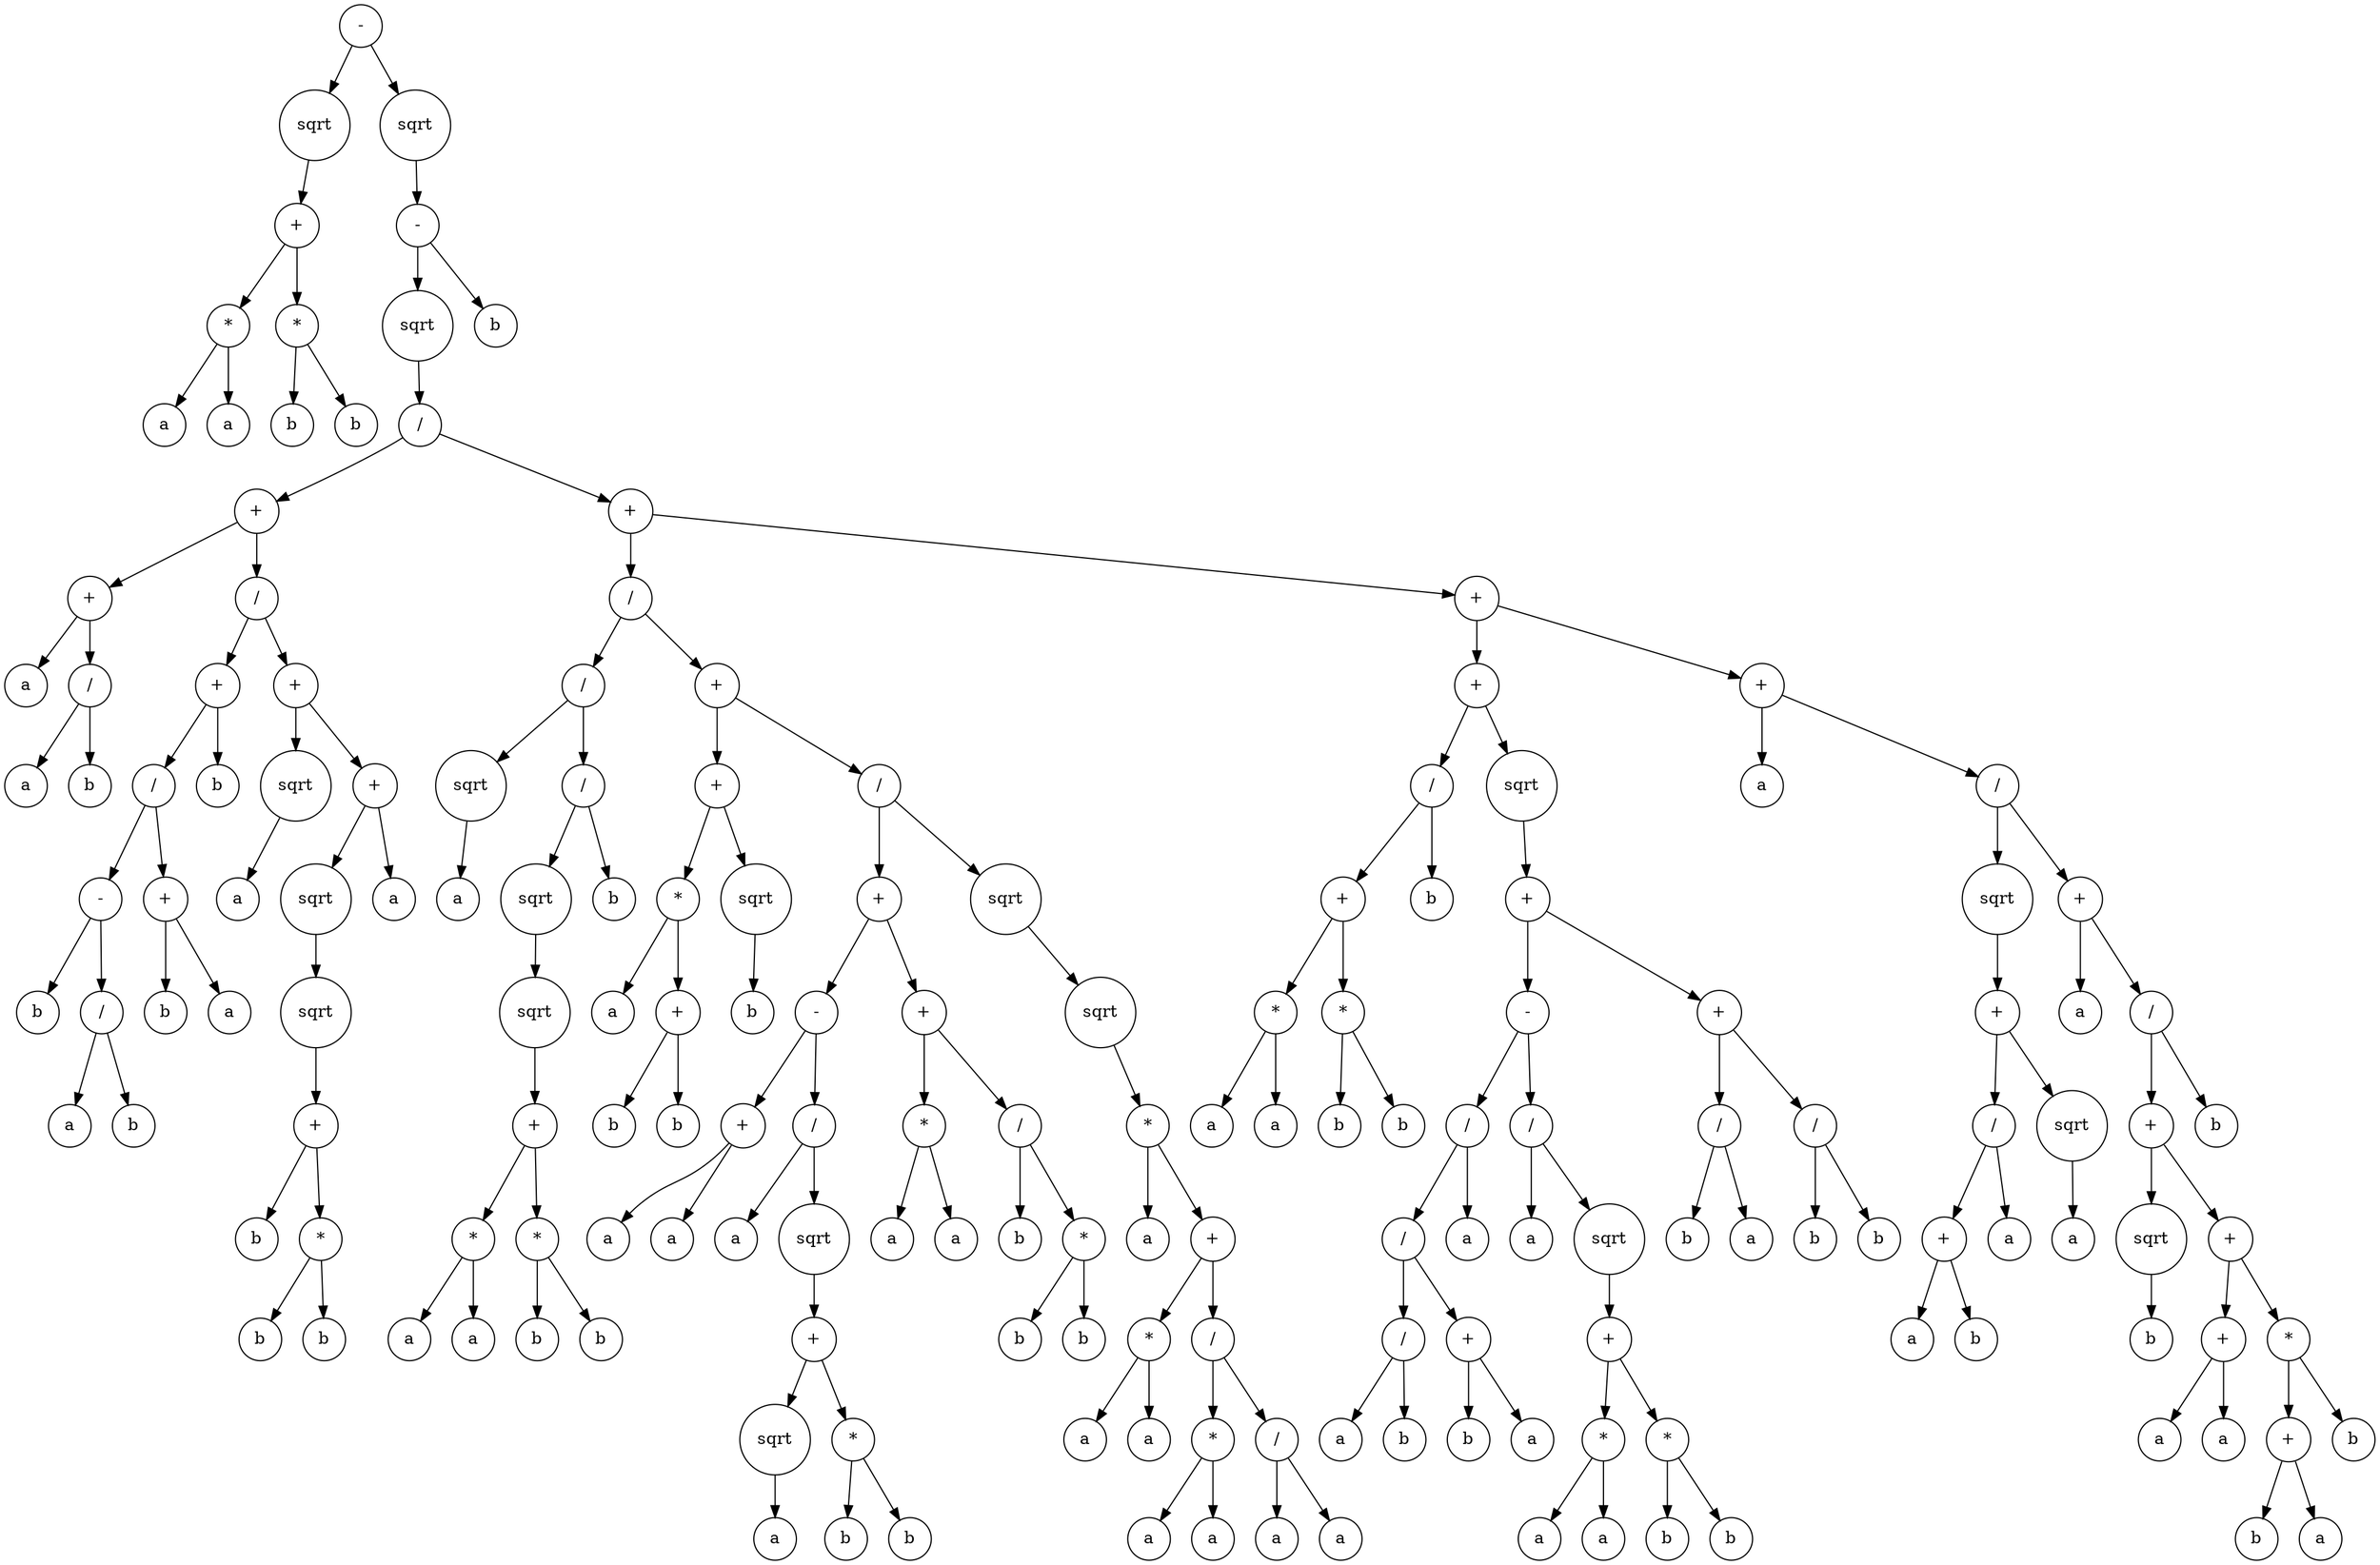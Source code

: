 digraph g {
graph [ordering=out];
node [shape=circle];
n[label = "-"];
n0[label = "sqrt"];
n00[label = "+"];
n000[label = "*"];
n0000[label = "a"];
n000 -> n0000;
n0001[label = "a"];
n000 -> n0001;
n00 -> n000;
n001[label = "*"];
n0010[label = "b"];
n001 -> n0010;
n0011[label = "b"];
n001 -> n0011;
n00 -> n001;
n0 -> n00;
n -> n0;
n1[label = "sqrt"];
n10[label = "-"];
n100[label = "sqrt"];
n1000[label = "/"];
n10000[label = "+"];
n100000[label = "+"];
n1000000[label = "a"];
n100000 -> n1000000;
n1000001[label = "/"];
n10000010[label = "a"];
n1000001 -> n10000010;
n10000011[label = "b"];
n1000001 -> n10000011;
n100000 -> n1000001;
n10000 -> n100000;
n100001[label = "/"];
n1000010[label = "+"];
n10000100[label = "/"];
n100001000[label = "-"];
n1000010000[label = "b"];
n100001000 -> n1000010000;
n1000010001[label = "/"];
n10000100010[label = "a"];
n1000010001 -> n10000100010;
n10000100011[label = "b"];
n1000010001 -> n10000100011;
n100001000 -> n1000010001;
n10000100 -> n100001000;
n100001001[label = "+"];
n1000010010[label = "b"];
n100001001 -> n1000010010;
n1000010011[label = "a"];
n100001001 -> n1000010011;
n10000100 -> n100001001;
n1000010 -> n10000100;
n10000101[label = "b"];
n1000010 -> n10000101;
n100001 -> n1000010;
n1000011[label = "+"];
n10000110[label = "sqrt"];
n100001100[label = "a"];
n10000110 -> n100001100;
n1000011 -> n10000110;
n10000111[label = "+"];
n100001110[label = "sqrt"];
n1000011100[label = "sqrt"];
n10000111000[label = "+"];
n100001110000[label = "b"];
n10000111000 -> n100001110000;
n100001110001[label = "*"];
n1000011100010[label = "b"];
n100001110001 -> n1000011100010;
n1000011100011[label = "b"];
n100001110001 -> n1000011100011;
n10000111000 -> n100001110001;
n1000011100 -> n10000111000;
n100001110 -> n1000011100;
n10000111 -> n100001110;
n100001111[label = "a"];
n10000111 -> n100001111;
n1000011 -> n10000111;
n100001 -> n1000011;
n10000 -> n100001;
n1000 -> n10000;
n10001[label = "+"];
n100010[label = "/"];
n1000100[label = "/"];
n10001000[label = "sqrt"];
n100010000[label = "a"];
n10001000 -> n100010000;
n1000100 -> n10001000;
n10001001[label = "/"];
n100010010[label = "sqrt"];
n1000100100[label = "sqrt"];
n10001001000[label = "+"];
n100010010000[label = "*"];
n1000100100000[label = "a"];
n100010010000 -> n1000100100000;
n1000100100001[label = "a"];
n100010010000 -> n1000100100001;
n10001001000 -> n100010010000;
n100010010001[label = "*"];
n1000100100010[label = "b"];
n100010010001 -> n1000100100010;
n1000100100011[label = "b"];
n100010010001 -> n1000100100011;
n10001001000 -> n100010010001;
n1000100100 -> n10001001000;
n100010010 -> n1000100100;
n10001001 -> n100010010;
n100010011[label = "b"];
n10001001 -> n100010011;
n1000100 -> n10001001;
n100010 -> n1000100;
n1000101[label = "+"];
n10001010[label = "+"];
n100010100[label = "*"];
n1000101000[label = "a"];
n100010100 -> n1000101000;
n1000101001[label = "+"];
n10001010010[label = "b"];
n1000101001 -> n10001010010;
n10001010011[label = "b"];
n1000101001 -> n10001010011;
n100010100 -> n1000101001;
n10001010 -> n100010100;
n100010101[label = "sqrt"];
n1000101010[label = "b"];
n100010101 -> n1000101010;
n10001010 -> n100010101;
n1000101 -> n10001010;
n10001011[label = "/"];
n100010110[label = "+"];
n1000101100[label = "-"];
n10001011000[label = "+"];
n100010110000[label = "a"];
n10001011000 -> n100010110000;
n100010110001[label = "a"];
n10001011000 -> n100010110001;
n1000101100 -> n10001011000;
n10001011001[label = "/"];
n100010110010[label = "a"];
n10001011001 -> n100010110010;
n100010110011[label = "sqrt"];
n1000101100110[label = "+"];
n10001011001100[label = "sqrt"];
n100010110011000[label = "a"];
n10001011001100 -> n100010110011000;
n1000101100110 -> n10001011001100;
n10001011001101[label = "*"];
n100010110011010[label = "b"];
n10001011001101 -> n100010110011010;
n100010110011011[label = "b"];
n10001011001101 -> n100010110011011;
n1000101100110 -> n10001011001101;
n100010110011 -> n1000101100110;
n10001011001 -> n100010110011;
n1000101100 -> n10001011001;
n100010110 -> n1000101100;
n1000101101[label = "+"];
n10001011010[label = "*"];
n100010110100[label = "a"];
n10001011010 -> n100010110100;
n100010110101[label = "a"];
n10001011010 -> n100010110101;
n1000101101 -> n10001011010;
n10001011011[label = "/"];
n100010110110[label = "b"];
n10001011011 -> n100010110110;
n100010110111[label = "*"];
n1000101101110[label = "b"];
n100010110111 -> n1000101101110;
n1000101101111[label = "b"];
n100010110111 -> n1000101101111;
n10001011011 -> n100010110111;
n1000101101 -> n10001011011;
n100010110 -> n1000101101;
n10001011 -> n100010110;
n100010111[label = "sqrt"];
n1000101110[label = "sqrt"];
n10001011100[label = "*"];
n100010111000[label = "a"];
n10001011100 -> n100010111000;
n100010111001[label = "+"];
n1000101110010[label = "*"];
n10001011100100[label = "a"];
n1000101110010 -> n10001011100100;
n10001011100101[label = "a"];
n1000101110010 -> n10001011100101;
n100010111001 -> n1000101110010;
n1000101110011[label = "/"];
n10001011100110[label = "*"];
n100010111001100[label = "a"];
n10001011100110 -> n100010111001100;
n100010111001101[label = "a"];
n10001011100110 -> n100010111001101;
n1000101110011 -> n10001011100110;
n10001011100111[label = "/"];
n100010111001110[label = "a"];
n10001011100111 -> n100010111001110;
n100010111001111[label = "a"];
n10001011100111 -> n100010111001111;
n1000101110011 -> n10001011100111;
n100010111001 -> n1000101110011;
n10001011100 -> n100010111001;
n1000101110 -> n10001011100;
n100010111 -> n1000101110;
n10001011 -> n100010111;
n1000101 -> n10001011;
n100010 -> n1000101;
n10001 -> n100010;
n100011[label = "+"];
n1000110[label = "+"];
n10001100[label = "/"];
n100011000[label = "+"];
n1000110000[label = "*"];
n10001100000[label = "a"];
n1000110000 -> n10001100000;
n10001100001[label = "a"];
n1000110000 -> n10001100001;
n100011000 -> n1000110000;
n1000110001[label = "*"];
n10001100010[label = "b"];
n1000110001 -> n10001100010;
n10001100011[label = "b"];
n1000110001 -> n10001100011;
n100011000 -> n1000110001;
n10001100 -> n100011000;
n100011001[label = "b"];
n10001100 -> n100011001;
n1000110 -> n10001100;
n10001101[label = "sqrt"];
n100011010[label = "+"];
n1000110100[label = "-"];
n10001101000[label = "/"];
n100011010000[label = "/"];
n1000110100000[label = "/"];
n10001101000000[label = "a"];
n1000110100000 -> n10001101000000;
n10001101000001[label = "b"];
n1000110100000 -> n10001101000001;
n100011010000 -> n1000110100000;
n1000110100001[label = "+"];
n10001101000010[label = "b"];
n1000110100001 -> n10001101000010;
n10001101000011[label = "a"];
n1000110100001 -> n10001101000011;
n100011010000 -> n1000110100001;
n10001101000 -> n100011010000;
n100011010001[label = "a"];
n10001101000 -> n100011010001;
n1000110100 -> n10001101000;
n10001101001[label = "/"];
n100011010010[label = "a"];
n10001101001 -> n100011010010;
n100011010011[label = "sqrt"];
n1000110100110[label = "+"];
n10001101001100[label = "*"];
n100011010011000[label = "a"];
n10001101001100 -> n100011010011000;
n100011010011001[label = "a"];
n10001101001100 -> n100011010011001;
n1000110100110 -> n10001101001100;
n10001101001101[label = "*"];
n100011010011010[label = "b"];
n10001101001101 -> n100011010011010;
n100011010011011[label = "b"];
n10001101001101 -> n100011010011011;
n1000110100110 -> n10001101001101;
n100011010011 -> n1000110100110;
n10001101001 -> n100011010011;
n1000110100 -> n10001101001;
n100011010 -> n1000110100;
n1000110101[label = "+"];
n10001101010[label = "/"];
n100011010100[label = "b"];
n10001101010 -> n100011010100;
n100011010101[label = "a"];
n10001101010 -> n100011010101;
n1000110101 -> n10001101010;
n10001101011[label = "/"];
n100011010110[label = "b"];
n10001101011 -> n100011010110;
n100011010111[label = "b"];
n10001101011 -> n100011010111;
n1000110101 -> n10001101011;
n100011010 -> n1000110101;
n10001101 -> n100011010;
n1000110 -> n10001101;
n100011 -> n1000110;
n1000111[label = "+"];
n10001110[label = "a"];
n1000111 -> n10001110;
n10001111[label = "/"];
n100011110[label = "sqrt"];
n1000111100[label = "+"];
n10001111000[label = "/"];
n100011110000[label = "+"];
n1000111100000[label = "a"];
n100011110000 -> n1000111100000;
n1000111100001[label = "b"];
n100011110000 -> n1000111100001;
n10001111000 -> n100011110000;
n100011110001[label = "a"];
n10001111000 -> n100011110001;
n1000111100 -> n10001111000;
n10001111001[label = "sqrt"];
n100011110010[label = "a"];
n10001111001 -> n100011110010;
n1000111100 -> n10001111001;
n100011110 -> n1000111100;
n10001111 -> n100011110;
n100011111[label = "+"];
n1000111110[label = "a"];
n100011111 -> n1000111110;
n1000111111[label = "/"];
n10001111110[label = "+"];
n100011111100[label = "sqrt"];
n1000111111000[label = "b"];
n100011111100 -> n1000111111000;
n10001111110 -> n100011111100;
n100011111101[label = "+"];
n1000111111010[label = "+"];
n10001111110100[label = "a"];
n1000111111010 -> n10001111110100;
n10001111110101[label = "a"];
n1000111111010 -> n10001111110101;
n100011111101 -> n1000111111010;
n1000111111011[label = "*"];
n10001111110110[label = "+"];
n100011111101100[label = "b"];
n10001111110110 -> n100011111101100;
n100011111101101[label = "a"];
n10001111110110 -> n100011111101101;
n1000111111011 -> n10001111110110;
n10001111110111[label = "b"];
n1000111111011 -> n10001111110111;
n100011111101 -> n1000111111011;
n10001111110 -> n100011111101;
n1000111111 -> n10001111110;
n10001111111[label = "b"];
n1000111111 -> n10001111111;
n100011111 -> n1000111111;
n10001111 -> n100011111;
n1000111 -> n10001111;
n100011 -> n1000111;
n10001 -> n100011;
n1000 -> n10001;
n100 -> n1000;
n10 -> n100;
n101[label = "b"];
n10 -> n101;
n1 -> n10;
n -> n1;
}
